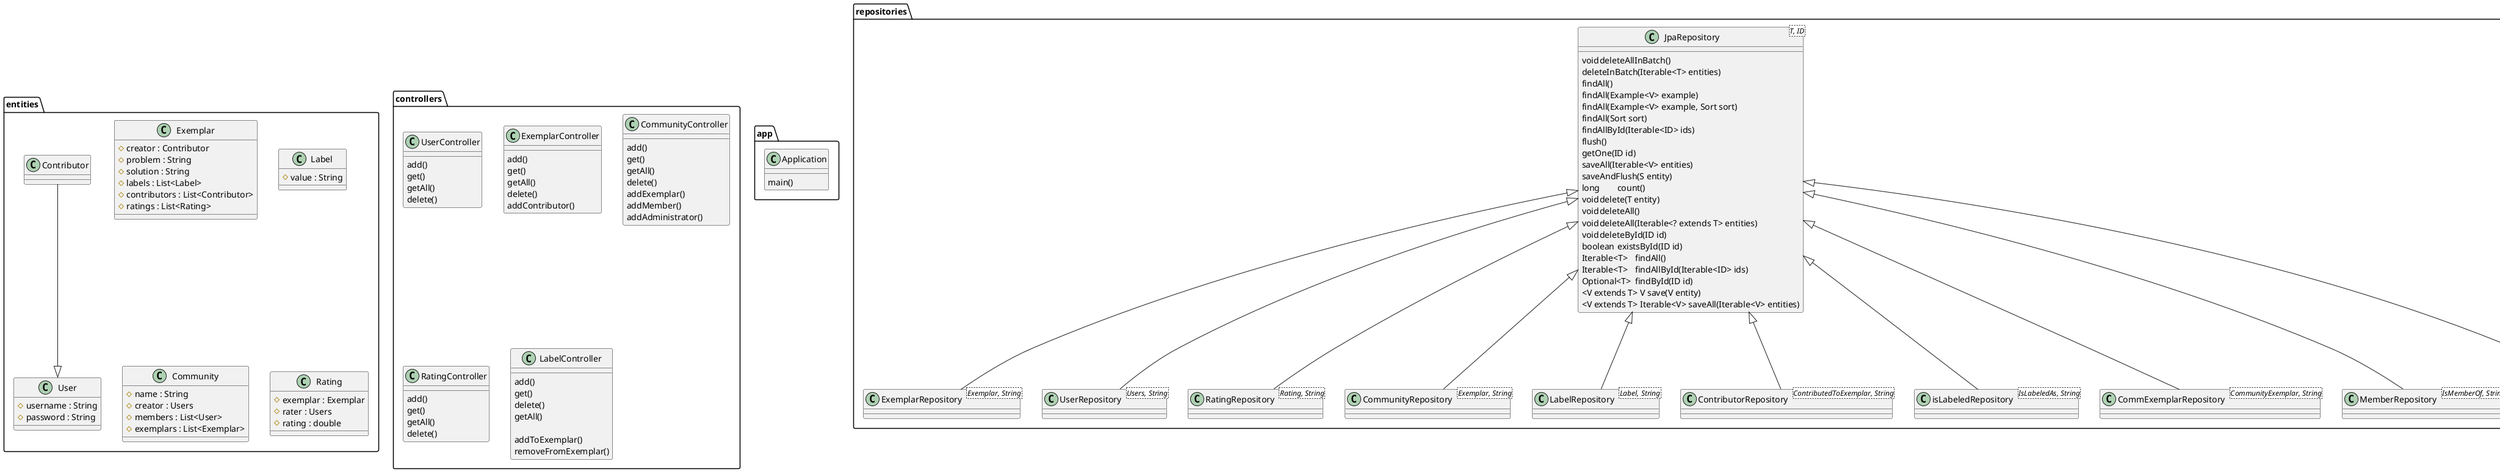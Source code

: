 @startuml
package app{
class Application{
main()
}
}


package entities{
class Exemplar{
#creator : Contributor
#problem : String
#solution : String
#labels : List<Label>
#contributors : List<Contributor>
#ratings : List<Rating>
}

class User{
#username : String
#password : String
}

class Contributor{

}
Contributor --|> User


class Label{
 #value : String
}


class Community{
#name : String
#creator : Users
#members : List<User>
#exemplars : List<Exemplar>
}

class Rating{
#exemplar : Exemplar
#rater : Users
#rating : double
}
}

package repositories{
class JpaRepository<T, ID>{
void	deleteAllInBatch()
deleteInBatch(Iterable<T> entities)
findAll()
findAll(Example<V> example)
findAll(Example<V> example, Sort sort)
findAll(Sort sort)
findAllById(Iterable<ID> ids)
flush()
getOne(ID id)
saveAll(Iterable<V> entities)
saveAndFlush(S entity)
long	count()
void	delete(T entity)
void	deleteAll()
void	deleteAll(Iterable<? extends T> entities)
void	deleteById(ID id)
boolean	existsById(ID id)
Iterable<T>	findAll()
Iterable<T>	findAllById(Iterable<ID> ids)
Optional<T>	findById(ID id)
<V extends T> V save(V entity)
<V extends T> Iterable<V>	saveAll(Iterable<V> entities)

}
class ExemplarRepository<Exemplar, String> extends JpaRepository{
}
class UserRepository<Users, String> extends JpaRepository{
}
class RatingRepository<Rating, String> extends JpaRepository{
}
class CommunityRepository<Exemplar, String> extends JpaRepository{
}
class LabelRepository<Label, String> extends JpaRepository{
}
class ContributorRepository<ContributedToExemplar, String> extends JpaRepository{
}
class isLabeledRepository<IsLabeledAs, String> extends JpaRepository{
}
class CommExemplarRepository<CommunityExemplar, String> extends JpaRepository{
}
class MemberRepository<IsMemberOf, String> extends JpaRepository{
}
class AdminRepository<IsAdminOf, String> extends JpaRepository{
}

}

package controllers{
class UserController{
add()
get()
getAll()
delete()
}

class ExemplarController{
add()
get()
getAll()
delete()
addContributor()
}

class CommunityController{
add()
get()
getAll()
delete()
addExemplar()
addMember()
addAdministrator()
}

class RatingController{
add()
get()
getAll()
delete()
}

class LabelController{
add()
get()
delete()
getAll()

addToExemplar()
removeFromExemplar()
}
}

@enduml